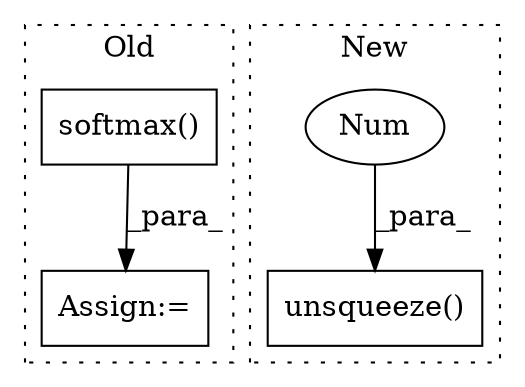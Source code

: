 digraph G {
subgraph cluster0 {
1 [label="softmax()" a="75" s="5147,5170" l="10,1" shape="box"];
3 [label="Assign:=" a="68" s="5144" l="3" shape="box"];
label = "Old";
style="dotted";
}
subgraph cluster1 {
2 [label="unsqueeze()" a="75" s="6680,6779" l="98,1" shape="box"];
4 [label="Num" a="76" s="6778" l="1" shape="ellipse"];
label = "New";
style="dotted";
}
1 -> 3 [label="_para_"];
4 -> 2 [label="_para_"];
}